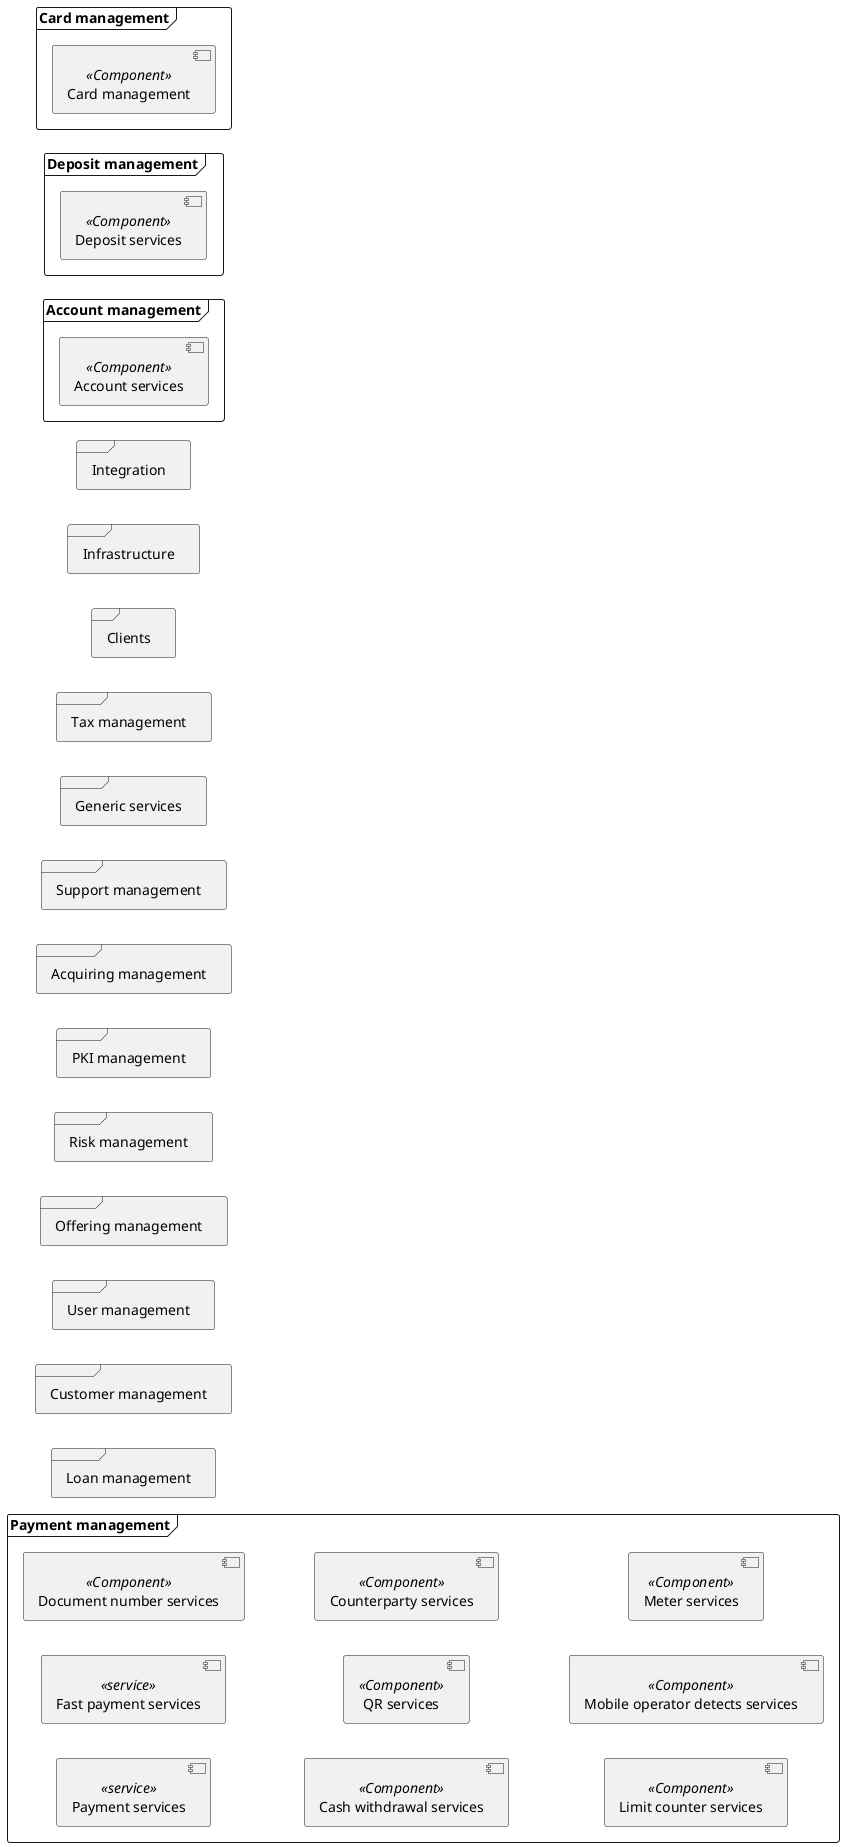 @startuml components-library

left to right direction

frame "Payment management" {
    component "Payment services" as Payment <<service>>
    component "Fast payment services" as FastPayment <<service>>
    component "Document number services" as DocumentNumber <<Component>>
    component "Cash withdrawal services" as CashWithdrawal <<Component>>
    component "QR services" as QR <<Component>>
    component "Counterparty services" as Counterparty <<Component>>
    component "Limit counter services" as LimitCounter <<Component>>
    component "Mobile operator detects services" as MobileOperatorDetects <<Component>>
    component "Meter services" as Meter <<Component>>
}

frame "Account management" {
    component "Account services" as Account <<Component>>
}

frame "Deposit management" {
    component "Deposit services" as Deposit <<Component>>
}

frame "Card management" {
    component "Card management" as Card <<Component>>
}

frame "Loan management" {
    
}

frame "Customer management" {
    
}

frame "User management" {

}

frame "Offering management" {

}

frame "Risk management" {

}

frame "PKI management" {

}

frame "Acquiring management" {

}

frame "Support management" {

}

frame "Generic services" {

}

frame "Tax management" {

}


'Technical layer

frame "Clients" {

}

frame "Infrastructure" {

}

frame "Integration" {

}

@enduml